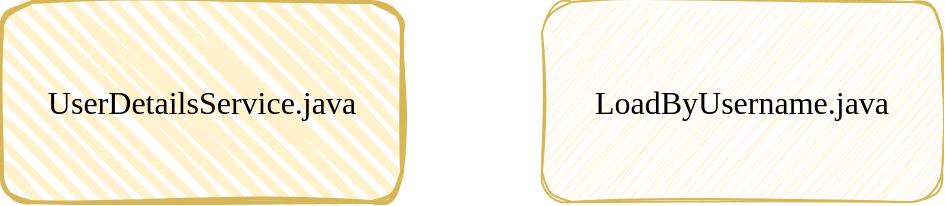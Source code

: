 <mxfile version="20.8.3" type="github">
  <diagram id="qw0AgnKNkEwFAxMyC1nQ" name="第 1 页">
    <mxGraphModel dx="1050" dy="549" grid="1" gridSize="10" guides="1" tooltips="1" connect="1" arrows="1" fold="1" page="1" pageScale="1" pageWidth="827" pageHeight="1169" math="0" shadow="0">
      <root>
        <mxCell id="0" />
        <mxCell id="1" parent="0" />
        <mxCell id="-4q7IllbPXgCUAF9q_pV-2" value="&lt;font style=&quot;font-size: 16px;&quot; face=&quot;Georgia&quot;&gt;UserDetailsService.java&lt;/font&gt;" style="rounded=1;whiteSpace=wrap;html=1;strokeWidth=2;fillWeight=4;hachureGap=8;hachureAngle=45;fillColor=#fff2cc;strokeColor=#d6b656;sketch=1;curveFitting=1;jiggle=2;" vertex="1" parent="1">
          <mxGeometry x="50" y="150" width="200" height="100" as="geometry" />
        </mxCell>
        <mxCell id="-4q7IllbPXgCUAF9q_pV-3" value="LoadByUsername.java" style="rounded=1;whiteSpace=wrap;html=1;fontFamily=Georgia;fontSize=16;fillColor=#fff2cc;strokeColor=#d6b656;glass=0;shadow=0;gradientColor=none;sketch=1;curveFitting=1;jiggle=2;" vertex="1" parent="1">
          <mxGeometry x="320" y="150" width="200" height="100" as="geometry" />
        </mxCell>
      </root>
    </mxGraphModel>
  </diagram>
</mxfile>
